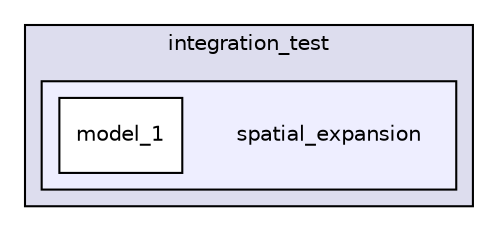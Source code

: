 digraph "quetzal/test/integration_test/spatial_expansion" {
  compound=true
  node [ fontsize="10", fontname="Helvetica"];
  edge [ labelfontsize="10", labelfontname="Helvetica"];
  subgraph clusterdir_c91be7887071e7394bdff470e6725850 {
    graph [ bgcolor="#ddddee", pencolor="black", label="integration_test" fontname="Helvetica", fontsize="10", URL="dir_c91be7887071e7394bdff470e6725850.html"]
  subgraph clusterdir_6b0a7ea0b3db7091b839aa38e8f3f7a6 {
    graph [ bgcolor="#eeeeff", pencolor="black", label="" URL="dir_6b0a7ea0b3db7091b839aa38e8f3f7a6.html"];
    dir_6b0a7ea0b3db7091b839aa38e8f3f7a6 [shape=plaintext label="spatial_expansion"];
    dir_8204ca9e56b95b6a6ce1a2960a75a243 [shape=box label="model_1" color="black" fillcolor="white" style="filled" URL="dir_8204ca9e56b95b6a6ce1a2960a75a243.html"];
  }
  }
}
